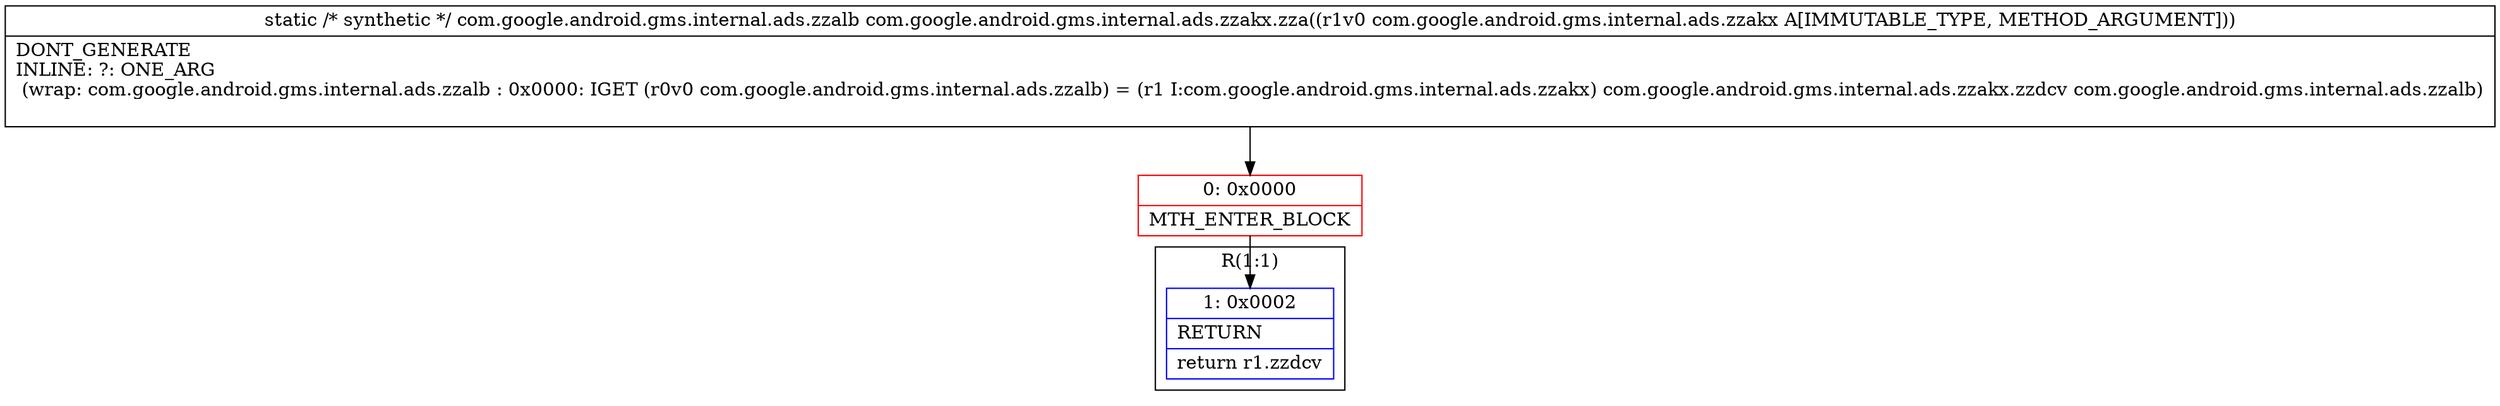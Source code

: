 digraph "CFG forcom.google.android.gms.internal.ads.zzakx.zza(Lcom\/google\/android\/gms\/internal\/ads\/zzakx;)Lcom\/google\/android\/gms\/internal\/ads\/zzalb;" {
subgraph cluster_Region_45799988 {
label = "R(1:1)";
node [shape=record,color=blue];
Node_1 [shape=record,label="{1\:\ 0x0002|RETURN\l|return r1.zzdcv\l}"];
}
Node_0 [shape=record,color=red,label="{0\:\ 0x0000|MTH_ENTER_BLOCK\l}"];
MethodNode[shape=record,label="{static \/* synthetic *\/ com.google.android.gms.internal.ads.zzalb com.google.android.gms.internal.ads.zzakx.zza((r1v0 com.google.android.gms.internal.ads.zzakx A[IMMUTABLE_TYPE, METHOD_ARGUMENT]))  | DONT_GENERATE\lINLINE: ?: ONE_ARG  \l  (wrap: com.google.android.gms.internal.ads.zzalb : 0x0000: IGET  (r0v0 com.google.android.gms.internal.ads.zzalb) = (r1 I:com.google.android.gms.internal.ads.zzakx) com.google.android.gms.internal.ads.zzakx.zzdcv com.google.android.gms.internal.ads.zzalb)\l\l}"];
MethodNode -> Node_0;
Node_0 -> Node_1;
}

